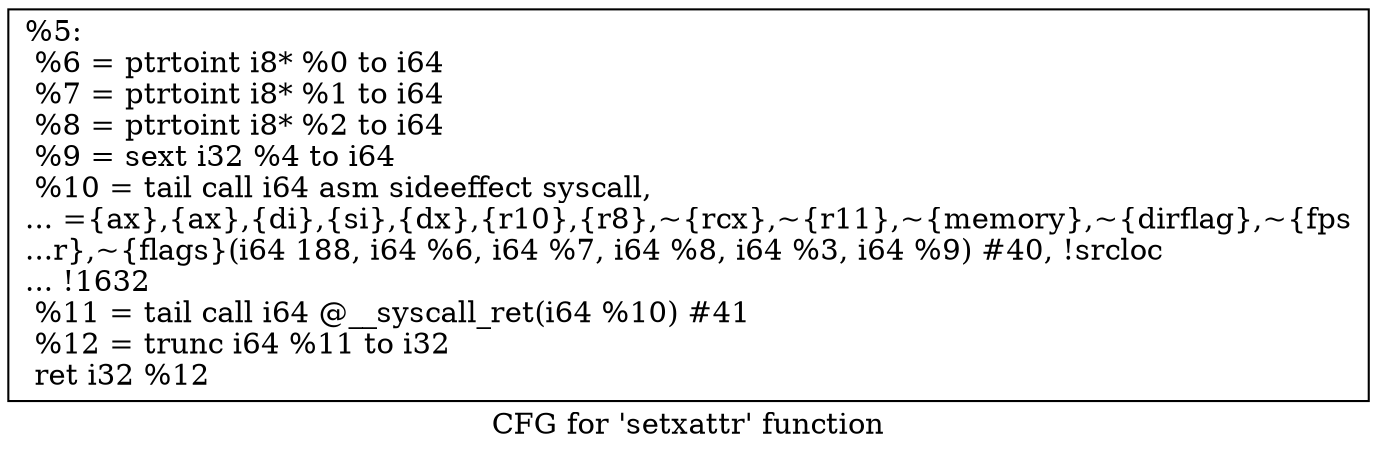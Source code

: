 digraph "CFG for 'setxattr' function" {
	label="CFG for 'setxattr' function";

	Node0x1e9f990 [shape=record,label="{%5:\l  %6 = ptrtoint i8* %0 to i64\l  %7 = ptrtoint i8* %1 to i64\l  %8 = ptrtoint i8* %2 to i64\l  %9 = sext i32 %4 to i64\l  %10 = tail call i64 asm sideeffect syscall,\l... =\{ax\},\{ax\},\{di\},\{si\},\{dx\},\{r10\},\{r8\},~\{rcx\},~\{r11\},~\{memory\},~\{dirflag\},~\{fps\l...r\},~\{flags\}(i64 188, i64 %6, i64 %7, i64 %8, i64 %3, i64 %9) #40, !srcloc\l... !1632\l  %11 = tail call i64 @__syscall_ret(i64 %10) #41\l  %12 = trunc i64 %11 to i32\l  ret i32 %12\l}"];
}
